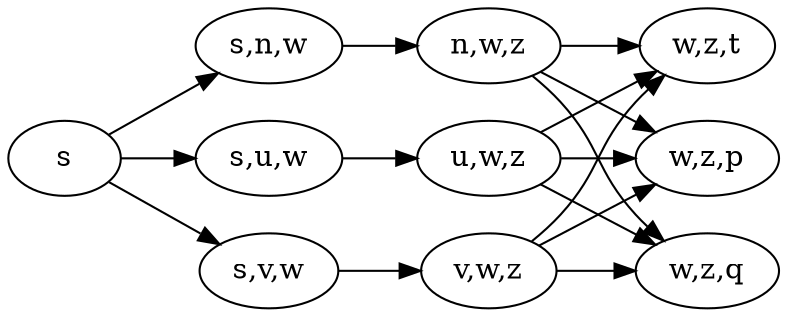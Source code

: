 digraph G {
	rankdir = LR
	s -> <s,n,w>;
	s -> <s,u,w>;
	s -> <s,v,w>;
	<s,n,w> -> <n,w,z>;
	<s,u,w> -> <u,w,z>;
	<s,v,w> -> <v,w,z>;
	<n,w,z> -> <w,z,t>;
	<n,w,z> -> <w,z,p>;
	<n,w,z> -> <w,z,q>;
	<u,w,z> -> <w,z,t>;
	<u,w,z> -> <w,z,p>;
	<u,w,z> -> <w,z,q>;
	<v,w,z> -> <w,z,t>;
	<v,w,z> -> <w,z,p>;
	<v,w,z> -> <w,z,q>;
}
